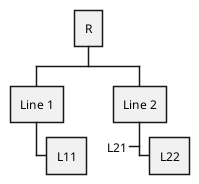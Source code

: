 {
  "sha1": "di7ga4v8av7abjt2rci6j3hv3kpfo5b",
  "insertion": {
    "when": "2025-09-25T19:50:52.727Z",
    "user": "plantuml@gmail.com"
  }
}
@startwbs
* R
** Line 1
*** L11
** Line 2
***[#green]_< L21
*** L22
@endwbs
